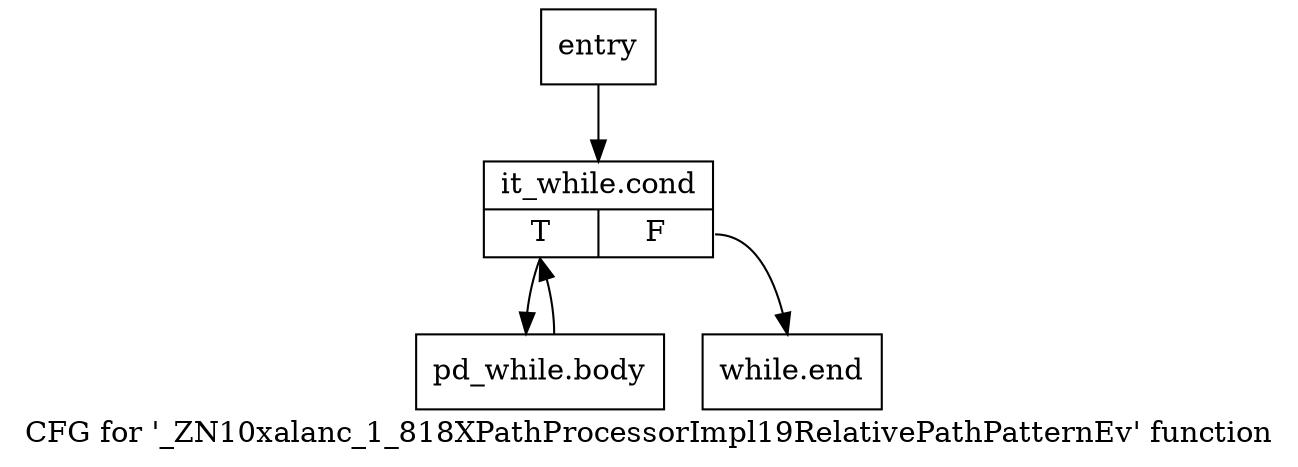 digraph "CFG for '_ZN10xalanc_1_818XPathProcessorImpl19RelativePathPatternEv' function" {
	label="CFG for '_ZN10xalanc_1_818XPathProcessorImpl19RelativePathPatternEv' function";

	Node0x6c70ee0 [shape=record,label="{entry}"];
	Node0x6c70ee0 -> Node0x6c70f30;
	Node0x6c70f30 [shape=record,label="{it_while.cond|{<s0>T|<s1>F}}"];
	Node0x6c70f30:s0 -> Node0x6c70f80;
	Node0x6c70f30:s1 -> Node0x6c70fd0;
	Node0x6c70f80 [shape=record,label="{pd_while.body}"];
	Node0x6c70f80 -> Node0x6c70f30;
	Node0x6c70fd0 [shape=record,label="{while.end}"];
}
